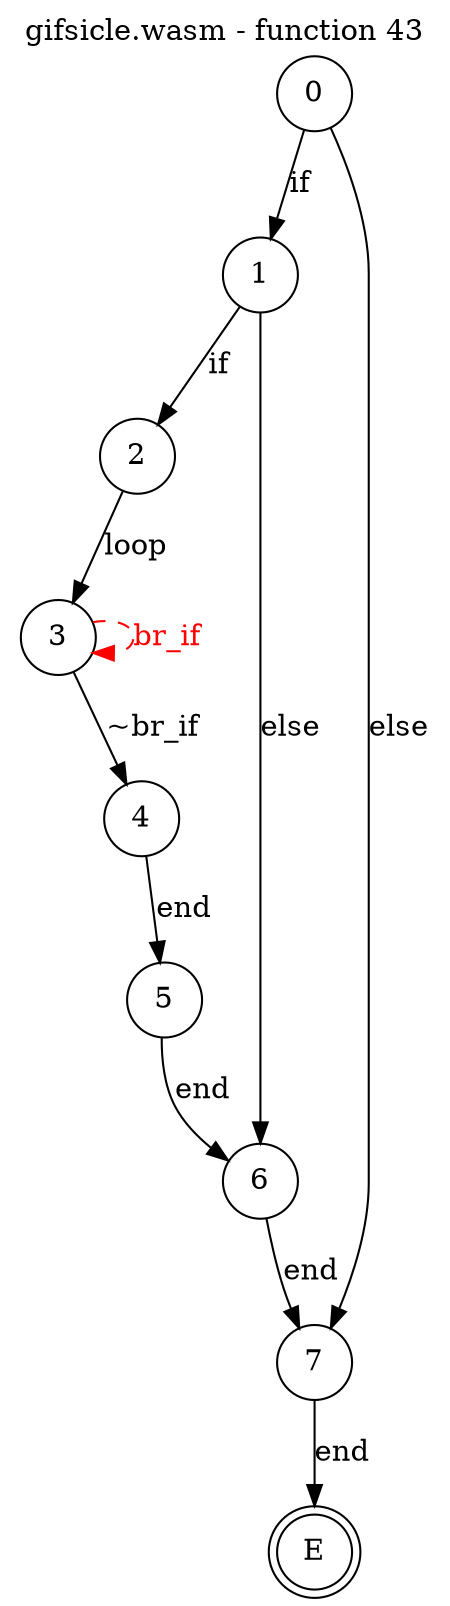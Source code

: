 digraph finite_state_machine {
    label = "gifsicle.wasm - function 43"
    labelloc =  t
    labelfontsize = 16
    labelfontcolor = black
    labelfontname = "Helvetica"
    node [shape = doublecircle]; E ;
node [shape=circle, fontcolor=black, style="", label="0"]0
node [shape=circle, fontcolor=black, style="", label="1"]1
node [shape=circle, fontcolor=black, style="", label="2"]2
node [shape=circle, fontcolor=black, style="", label="3"]3
node [shape=circle, fontcolor=black, style="", label="4"]4
node [shape=circle, fontcolor=black, style="", label="5"]5
node [shape=circle, fontcolor=black, style="", label="6"]6
node [shape=circle, fontcolor=black, style="", label="7"]7
node [shape=circle, fontcolor=black, style="", label="E"]E
    0 -> 1[label="if"];
    0 -> 7[label="else"];
    1 -> 2[label="if"];
    1 -> 6[label="else"];
    2 -> 3[label="loop"];
    3 -> 4[label="~br_if"];
    3 -> 3[style="dashed" color="red" fontcolor="red" label="br_if"];
    4 -> 5[label="end"];
    5 -> 6[label="end"];
    6 -> 7[label="end"];
    7 -> E[label="end"];
}
